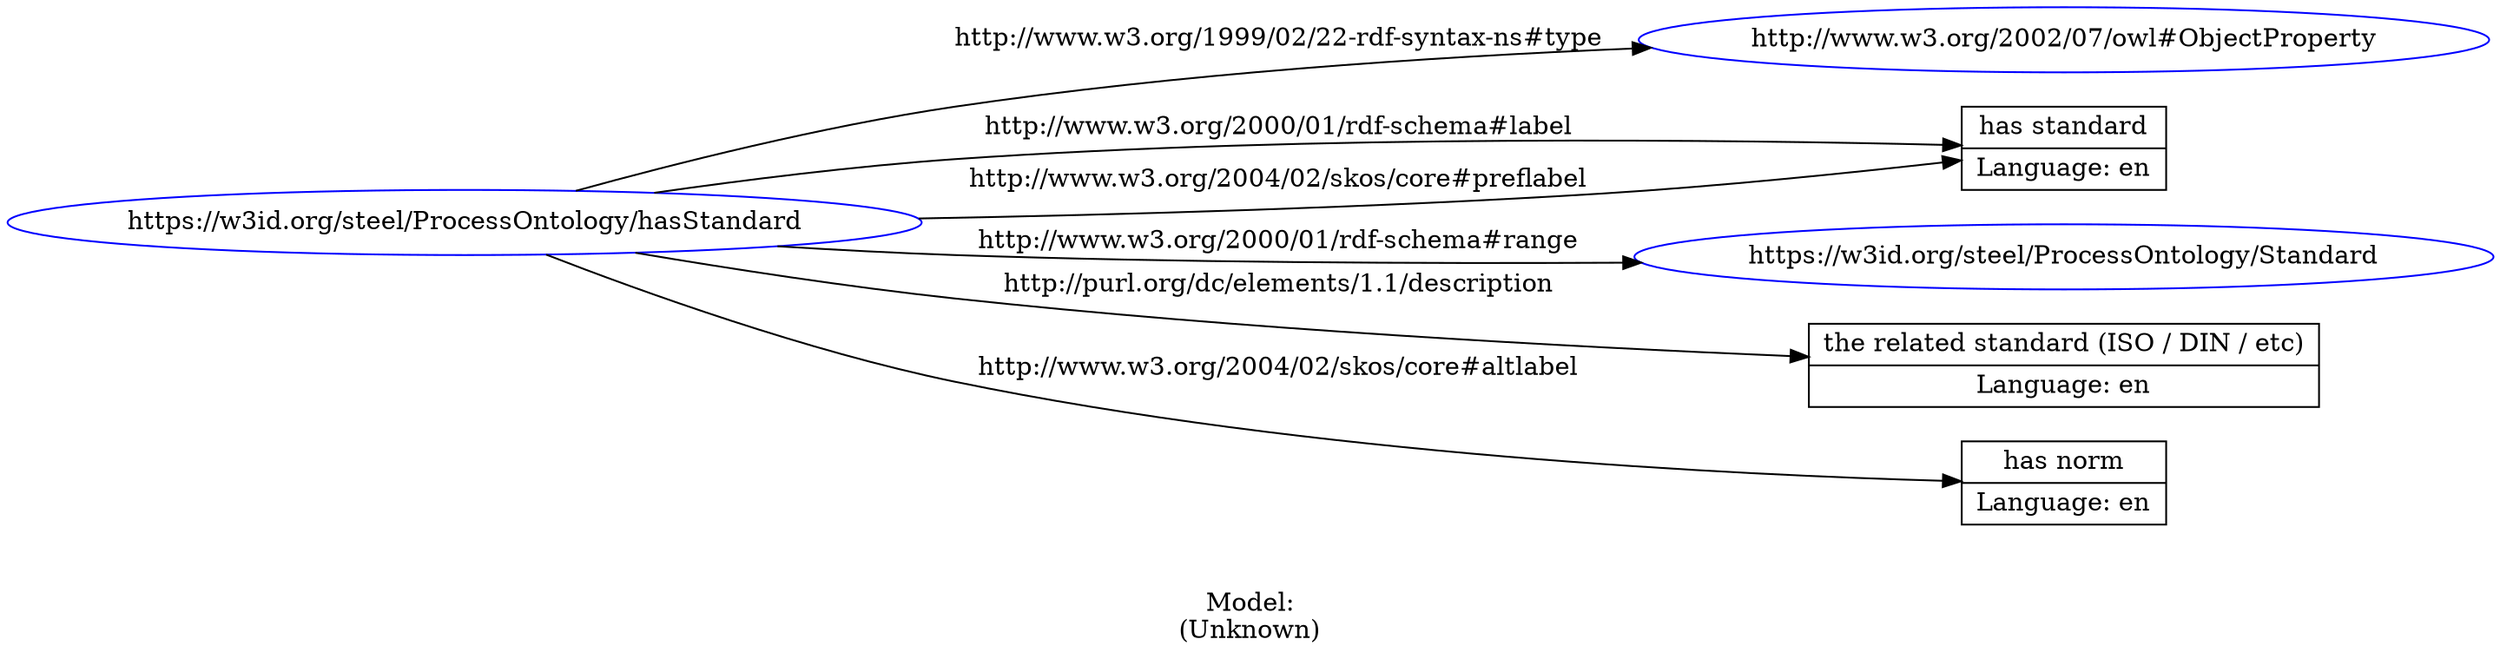 digraph {
	rankdir = LR;
	charset="utf-8";

	"Rhttps://w3id.org/steel/ProcessOntology/hasStandard" -> "Rhttp://www.w3.org/2002/07/owl#ObjectProperty" [ label="http://www.w3.org/1999/02/22-rdf-syntax-ns#type" ];
	"Rhttps://w3id.org/steel/ProcessOntology/hasStandard" -> "Lhas standard|Language: en" [ label="http://www.w3.org/2000/01/rdf-schema#label" ];
	"Rhttps://w3id.org/steel/ProcessOntology/hasStandard" -> "Rhttps://w3id.org/steel/ProcessOntology/Standard" [ label="http://www.w3.org/2000/01/rdf-schema#range" ];
	"Rhttps://w3id.org/steel/ProcessOntology/hasStandard" -> "Lthe related standard (ISO / DIN / etc)|Language: en" [ label="http://purl.org/dc/elements/1.1/description" ];
	"Rhttps://w3id.org/steel/ProcessOntology/hasStandard" -> "Lhas norm|Language: en" [ label="http://www.w3.org/2004/02/skos/core#altlabel" ];
	"Rhttps://w3id.org/steel/ProcessOntology/hasStandard" -> "Lhas standard|Language: en" [ label="http://www.w3.org/2004/02/skos/core#preflabel" ];

	// Resources
	"Rhttps://w3id.org/steel/ProcessOntology/hasStandard" [ label="https://w3id.org/steel/ProcessOntology/hasStandard", shape = ellipse, color = blue ];
	"Rhttp://www.w3.org/2002/07/owl#ObjectProperty" [ label="http://www.w3.org/2002/07/owl#ObjectProperty", shape = ellipse, color = blue ];
	"Rhttps://w3id.org/steel/ProcessOntology/Standard" [ label="https://w3id.org/steel/ProcessOntology/Standard", shape = ellipse, color = blue ];

	// Anonymous nodes

	// Literals
	"Lhas standard|Language: en" [ label="has standard|Language: en", shape = record ];
	"Lthe related standard (ISO / DIN / etc)|Language: en" [ label="the related standard (ISO / DIN / etc)|Language: en", shape = record ];
	"Lhas norm|Language: en" [ label="has norm|Language: en", shape = record ];

	label="\n\nModel:\n(Unknown)";
}
